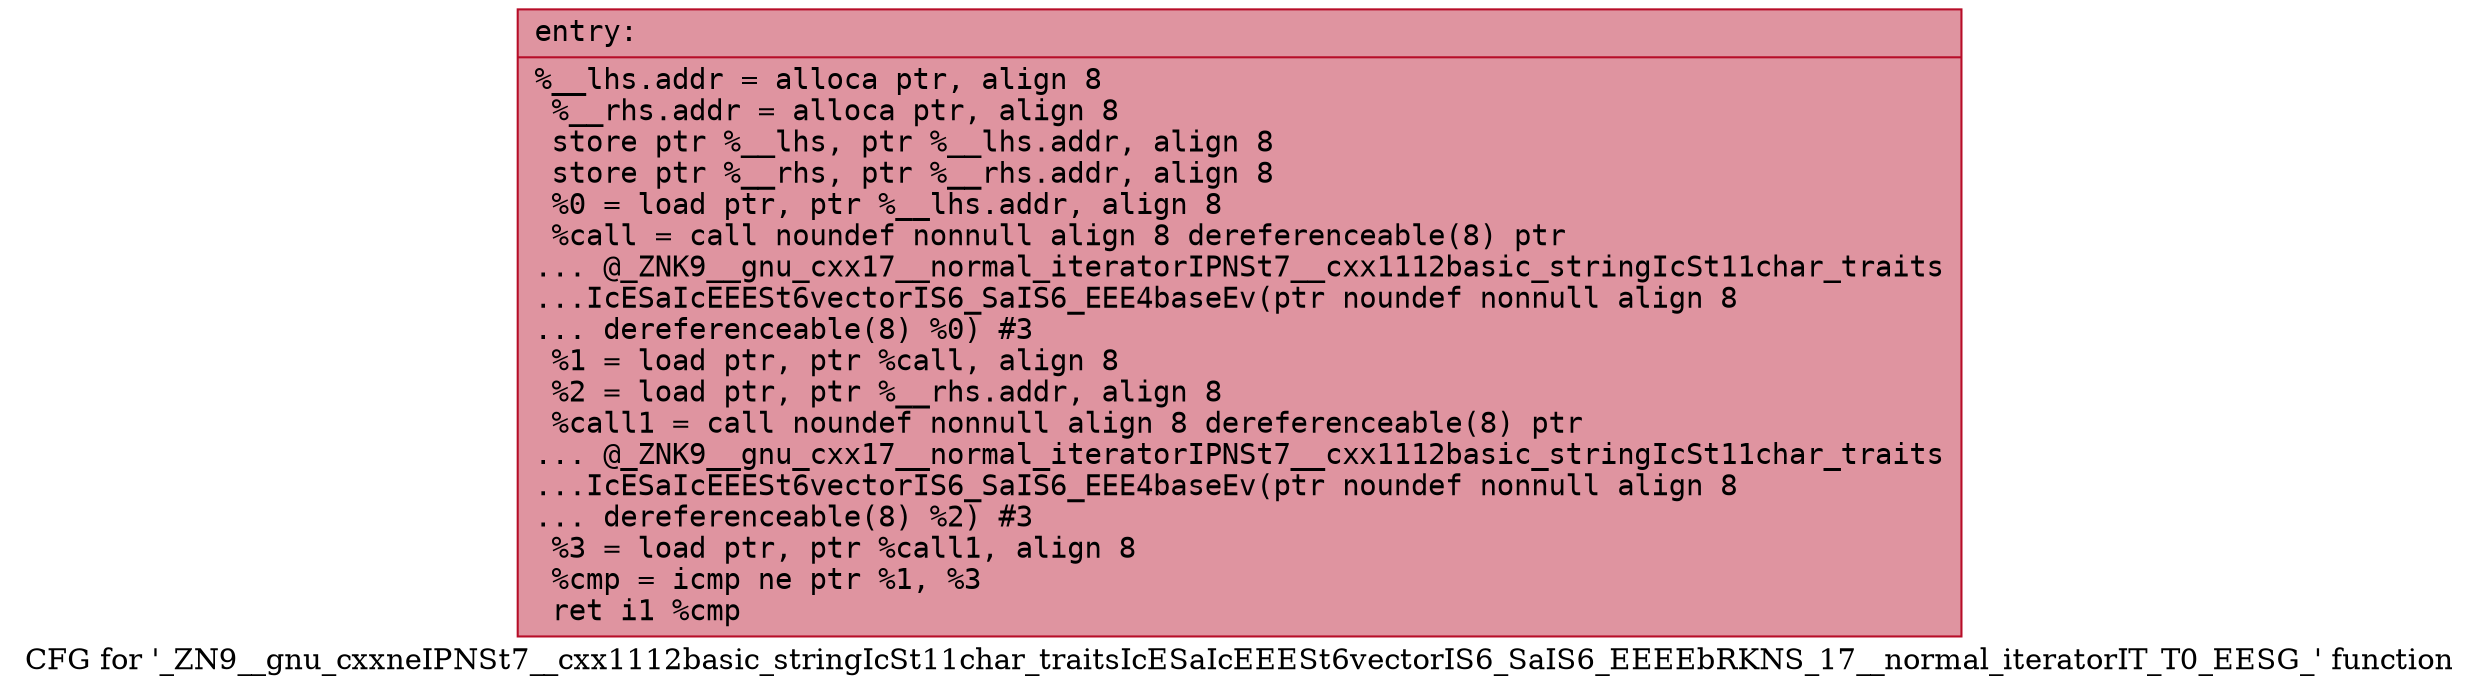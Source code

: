 digraph "CFG for '_ZN9__gnu_cxxneIPNSt7__cxx1112basic_stringIcSt11char_traitsIcESaIcEEESt6vectorIS6_SaIS6_EEEEbRKNS_17__normal_iteratorIT_T0_EESG_' function" {
	label="CFG for '_ZN9__gnu_cxxneIPNSt7__cxx1112basic_stringIcSt11char_traitsIcESaIcEEESt6vectorIS6_SaIS6_EEEEbRKNS_17__normal_iteratorIT_T0_EESG_' function";

	Node0x556bfe2a56a0 [shape=record,color="#b70d28ff", style=filled, fillcolor="#b70d2870" fontname="Courier",label="{entry:\l|  %__lhs.addr = alloca ptr, align 8\l  %__rhs.addr = alloca ptr, align 8\l  store ptr %__lhs, ptr %__lhs.addr, align 8\l  store ptr %__rhs, ptr %__rhs.addr, align 8\l  %0 = load ptr, ptr %__lhs.addr, align 8\l  %call = call noundef nonnull align 8 dereferenceable(8) ptr\l... @_ZNK9__gnu_cxx17__normal_iteratorIPNSt7__cxx1112basic_stringIcSt11char_traits\l...IcESaIcEEESt6vectorIS6_SaIS6_EEE4baseEv(ptr noundef nonnull align 8\l... dereferenceable(8) %0) #3\l  %1 = load ptr, ptr %call, align 8\l  %2 = load ptr, ptr %__rhs.addr, align 8\l  %call1 = call noundef nonnull align 8 dereferenceable(8) ptr\l... @_ZNK9__gnu_cxx17__normal_iteratorIPNSt7__cxx1112basic_stringIcSt11char_traits\l...IcESaIcEEESt6vectorIS6_SaIS6_EEE4baseEv(ptr noundef nonnull align 8\l... dereferenceable(8) %2) #3\l  %3 = load ptr, ptr %call1, align 8\l  %cmp = icmp ne ptr %1, %3\l  ret i1 %cmp\l}"];
}
